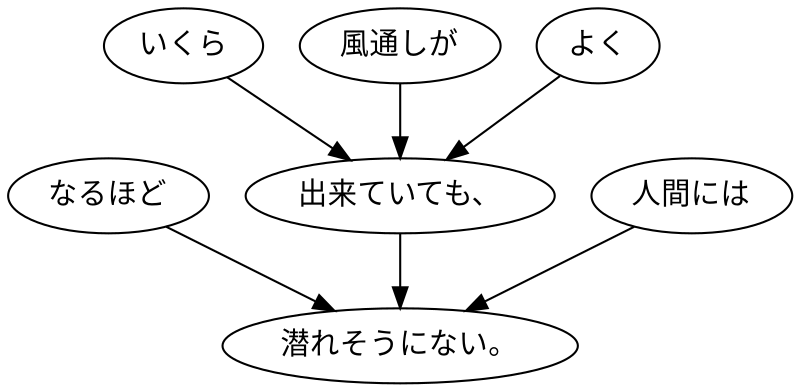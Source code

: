 digraph graph4804 {
	node0 [label="なるほど"];
	node1 [label="いくら"];
	node2 [label="風通しが"];
	node3 [label="よく"];
	node4 [label="出来ていても、"];
	node5 [label="人間には"];
	node6 [label="潜れそうにない。"];
	node0 -> node6;
	node1 -> node4;
	node2 -> node4;
	node3 -> node4;
	node4 -> node6;
	node5 -> node6;
}
